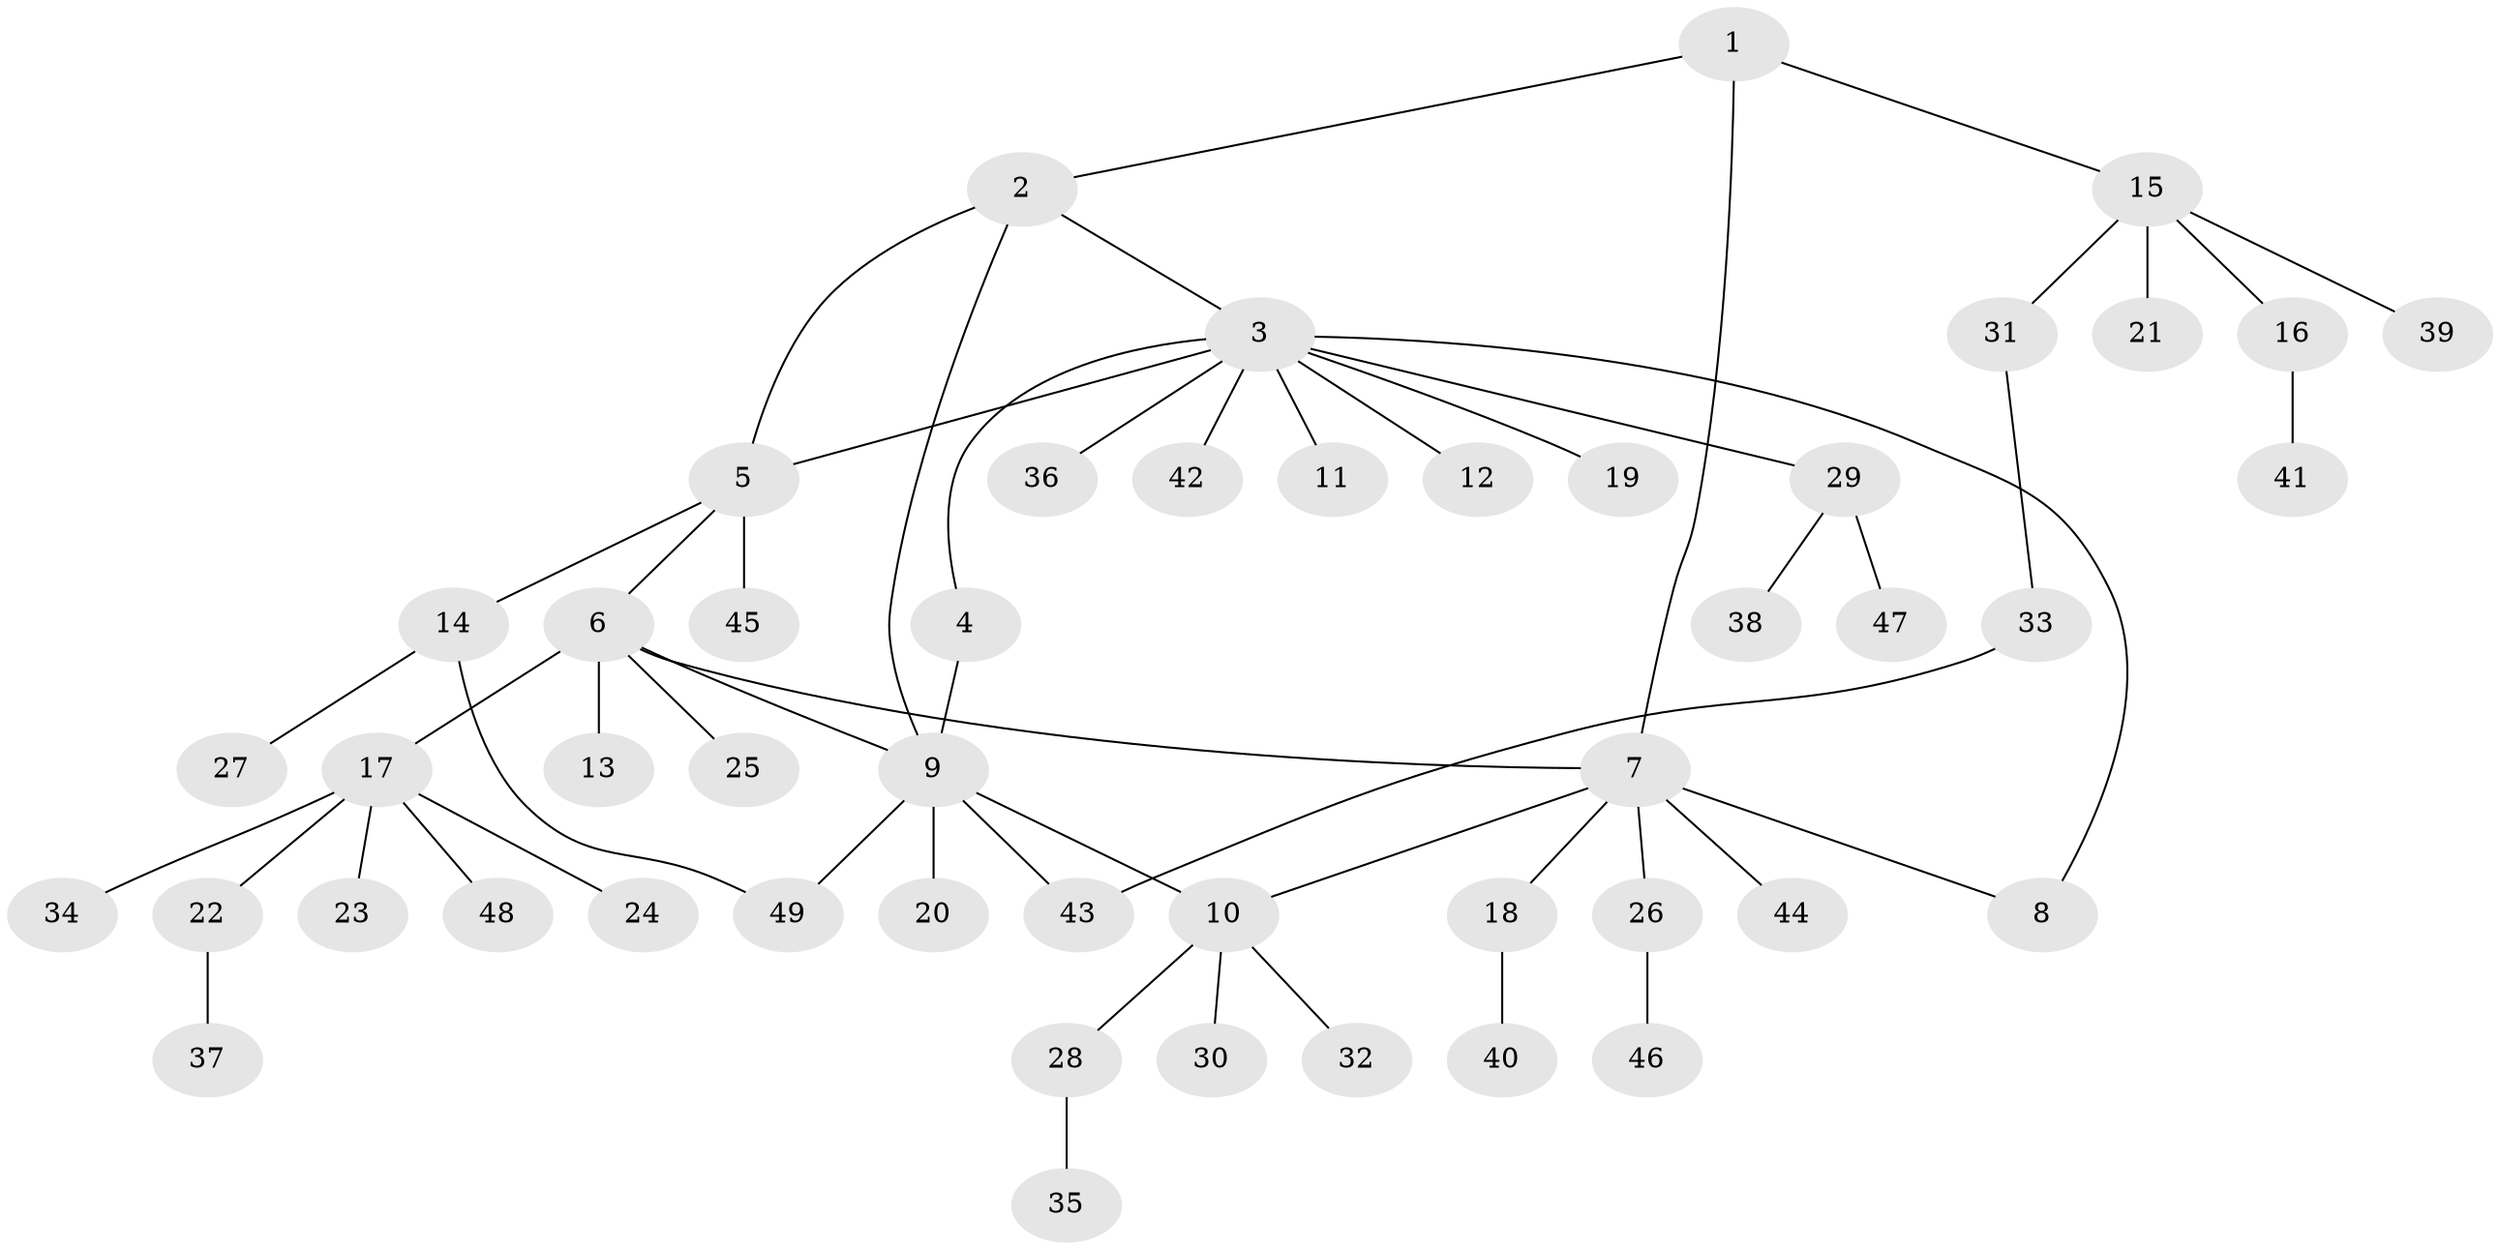 // Generated by graph-tools (version 1.1) at 2025/15/03/09/25 04:15:55]
// undirected, 49 vertices, 56 edges
graph export_dot {
graph [start="1"]
  node [color=gray90,style=filled];
  1;
  2;
  3;
  4;
  5;
  6;
  7;
  8;
  9;
  10;
  11;
  12;
  13;
  14;
  15;
  16;
  17;
  18;
  19;
  20;
  21;
  22;
  23;
  24;
  25;
  26;
  27;
  28;
  29;
  30;
  31;
  32;
  33;
  34;
  35;
  36;
  37;
  38;
  39;
  40;
  41;
  42;
  43;
  44;
  45;
  46;
  47;
  48;
  49;
  1 -- 2;
  1 -- 7;
  1 -- 15;
  2 -- 3;
  2 -- 5;
  2 -- 9;
  3 -- 4;
  3 -- 5;
  3 -- 8;
  3 -- 11;
  3 -- 12;
  3 -- 19;
  3 -- 29;
  3 -- 36;
  3 -- 42;
  4 -- 9;
  5 -- 6;
  5 -- 14;
  5 -- 45;
  6 -- 7;
  6 -- 9;
  6 -- 13;
  6 -- 17;
  6 -- 25;
  7 -- 8;
  7 -- 10;
  7 -- 18;
  7 -- 26;
  7 -- 44;
  9 -- 10;
  9 -- 20;
  9 -- 43;
  9 -- 49;
  10 -- 28;
  10 -- 30;
  10 -- 32;
  14 -- 27;
  14 -- 49;
  15 -- 16;
  15 -- 21;
  15 -- 31;
  15 -- 39;
  16 -- 41;
  17 -- 22;
  17 -- 23;
  17 -- 24;
  17 -- 34;
  17 -- 48;
  18 -- 40;
  22 -- 37;
  26 -- 46;
  28 -- 35;
  29 -- 38;
  29 -- 47;
  31 -- 33;
  33 -- 43;
}
